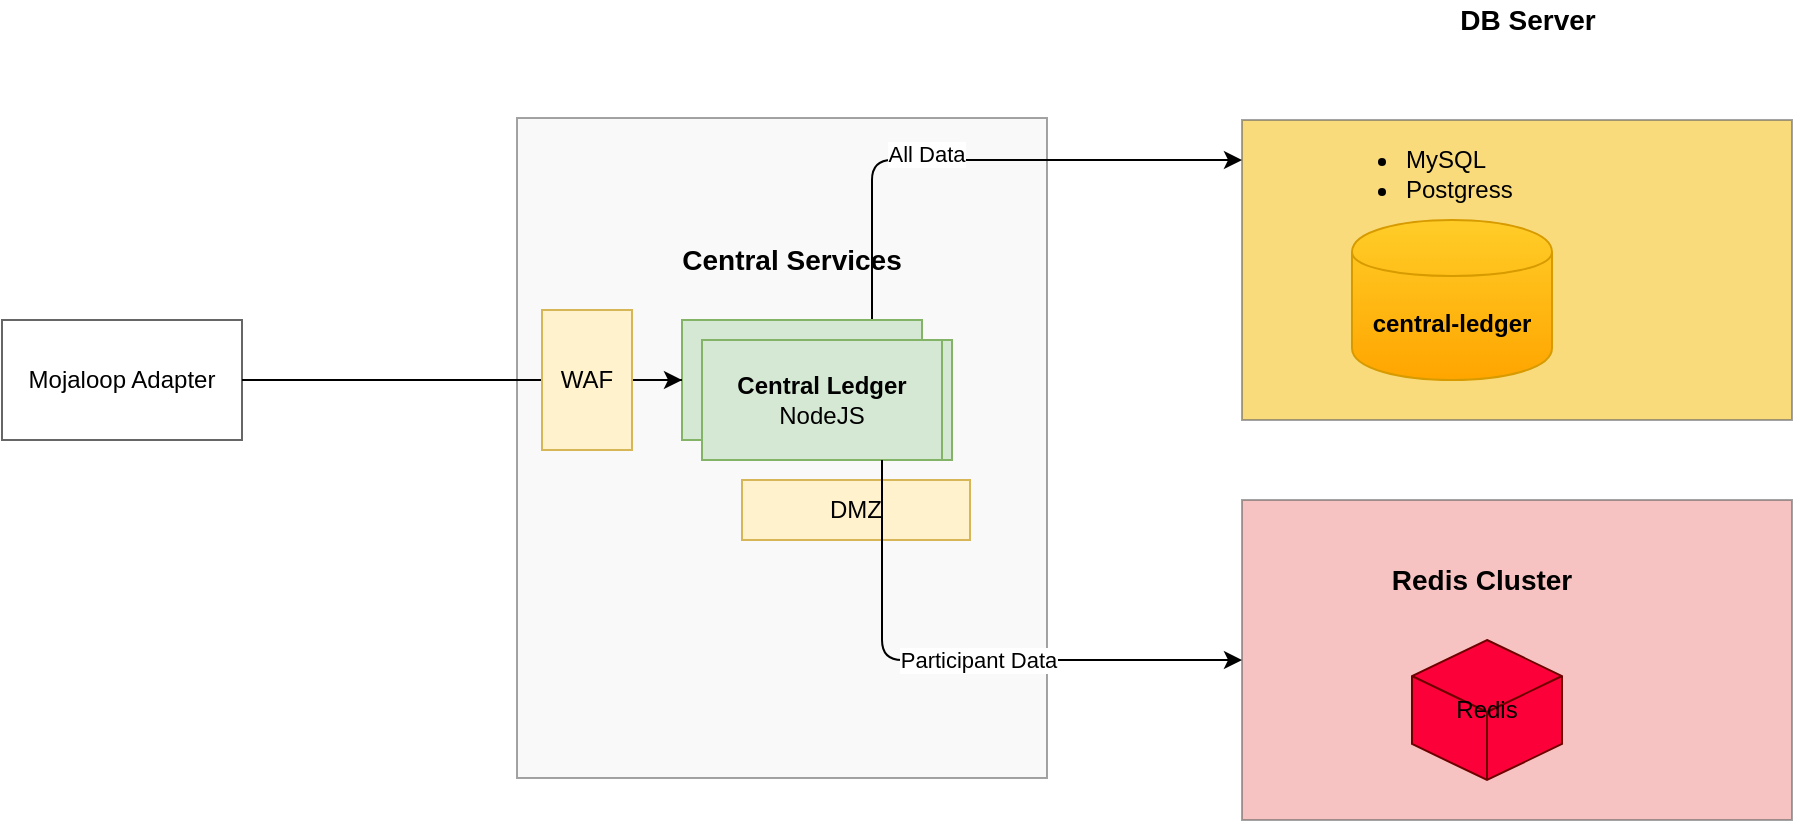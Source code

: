 <mxfile version="15.5.4" type="embed"><diagram id="xXD5DnYFGBBulUnZPJKQ" name="Page-1"><mxGraphModel dx="881" dy="611" grid="1" gridSize="10" guides="1" tooltips="1" connect="1" arrows="1" fold="1" page="1" pageScale="1" pageWidth="1169" pageHeight="827" math="0" shadow="0"><root><mxCell id="0"/><mxCell id="1" parent="0"/><mxCell id="qoHOIKUOJggppsxTAeiT-66" value="" style="rounded=0;whiteSpace=wrap;html=1;fillColor=#F5C425;strokeColor=#666666;fontColor=#333333;opacity=60;" parent="1" vertex="1"><mxGeometry x="790" y="250" width="275" height="150" as="geometry"/></mxCell><mxCell id="qoHOIKUOJggppsxTAeiT-63" value="" style="rounded=0;whiteSpace=wrap;html=1;fillColor=#f5f5f5;strokeColor=#666666;fontColor=#333333;opacity=60;" parent="1" vertex="1"><mxGeometry x="427.5" y="249" width="265" height="330" as="geometry"/></mxCell><mxCell id="qoHOIKUOJggppsxTAeiT-8" value="&lt;font color=&quot;#000000&quot;&gt;Fluid Core&lt;/font&gt;" style="rounded=0;whiteSpace=wrap;html=1;fillColor=#d5e8d4;strokeColor=#82b366;" parent="1" vertex="1"><mxGeometry x="525" y="360" width="120" height="60" as="geometry"/></mxCell><mxCell id="qoHOIKUOJggppsxTAeiT-10" value="&lt;b&gt;&lt;font color=&quot;#000000&quot;&gt;central-ledger&lt;/font&gt;&lt;/b&gt;" style="shape=cylinder;whiteSpace=wrap;html=1;boundedLbl=1;backgroundOutline=1;fillColor=#ffcd28;strokeColor=#d79b00;gradientColor=#ffa500;" parent="1" vertex="1"><mxGeometry x="845" y="300" width="100" height="80" as="geometry"/></mxCell><mxCell id="qoHOIKUOJggppsxTAeiT-21" style="edgeStyle=orthogonalEdgeStyle;rounded=1;orthogonalLoop=1;jettySize=auto;html=1;exitX=0.75;exitY=0;exitDx=0;exitDy=0;startArrow=classic;startFill=1;" parent="1" source="55" edge="1"><mxGeometry relative="1" as="geometry"><mxPoint x="790" y="270" as="targetPoint"/><Array as="points"><mxPoint x="605" y="360"/><mxPoint x="605" y="270"/></Array></mxGeometry></mxCell><mxCell id="46" value="All Data" style="edgeLabel;html=1;align=center;verticalAlign=middle;resizable=0;points=[];" parent="qoHOIKUOJggppsxTAeiT-21" vertex="1" connectable="0"><mxGeometry x="-0.132" y="3" relative="1" as="geometry"><mxPoint as="offset"/></mxGeometry></mxCell><mxCell id="qoHOIKUOJggppsxTAeiT-15" value="&lt;font color=&quot;#000000&quot;&gt;Fluid App&lt;br&gt;&lt;/font&gt;" style="rounded=0;whiteSpace=wrap;html=1;fillColor=#d5e8d4;strokeColor=#82b366;" parent="1" vertex="1"><mxGeometry x="510" y="350" width="120" height="60" as="geometry"/></mxCell><mxCell id="qoHOIKUOJggppsxTAeiT-28" style="edgeStyle=orthogonalEdgeStyle;rounded=0;orthogonalLoop=1;jettySize=auto;html=1;exitX=0.5;exitY=1;exitDx=0;exitDy=0;" parent="1" edge="1"><mxGeometry relative="1" as="geometry"><mxPoint x="629" y="410" as="sourcePoint"/><mxPoint x="629" y="410" as="targetPoint"/></mxGeometry></mxCell><mxCell id="qoHOIKUOJggppsxTAeiT-64" value="Central Services" style="text;html=1;strokeColor=none;fillColor=none;align=center;verticalAlign=middle;whiteSpace=wrap;rounded=0;opacity=60;fontSize=14;fontStyle=1" parent="1" vertex="1"><mxGeometry x="500" y="310" width="130" height="20" as="geometry"/></mxCell><mxCell id="qoHOIKUOJggppsxTAeiT-67" value="DB Server" style="text;html=1;strokeColor=none;fillColor=none;align=center;verticalAlign=middle;whiteSpace=wrap;rounded=0;opacity=60;fontSize=14;fontStyle=1" parent="1" vertex="1"><mxGeometry x="847.5" y="190" width="170" height="20" as="geometry"/></mxCell><mxCell id="10" value="" style="edgeStyle=orthogonalEdgeStyle;rounded=0;orthogonalLoop=1;jettySize=auto;html=1;entryX=0;entryY=0.5;entryDx=0;entryDy=0;startArrow=none;" parent="1" source="qoHOIKUOJggppsxTAeiT-68" target="qoHOIKUOJggppsxTAeiT-15" edge="1"><mxGeometry relative="1" as="geometry"/></mxCell><mxCell id="3" value="Mojaloop Adapter" style="rounded=0;whiteSpace=wrap;html=1;fontSize=12;opacity=60;" parent="1" vertex="1"><mxGeometry x="170" y="350" width="120" height="60" as="geometry"/></mxCell><mxCell id="43" value="&lt;div&gt;&lt;br&gt;&lt;/div&gt;&lt;ul&gt;&lt;li&gt;MySQL&lt;/li&gt;&lt;li&gt;Postgress&lt;/li&gt;&lt;/ul&gt;" style="text;strokeColor=none;fillColor=none;html=1;whiteSpace=wrap;verticalAlign=middle;overflow=hidden;" parent="1" vertex="1"><mxGeometry x="830" y="230" width="105" height="80" as="geometry"/></mxCell><mxCell id="53" value="" style="edgeStyle=orthogonalEdgeStyle;rounded=0;orthogonalLoop=1;jettySize=auto;html=1;entryX=0;entryY=0.5;entryDx=0;entryDy=0;endArrow=none;" parent="1" source="3" target="qoHOIKUOJggppsxTAeiT-15" edge="1"><mxGeometry relative="1" as="geometry"><mxPoint x="265" y="370" as="sourcePoint"/><mxPoint x="485" y="240" as="targetPoint"/></mxGeometry></mxCell><mxCell id="55" value="&lt;font color=&quot;#000000&quot;&gt;&lt;b&gt;Central Ledger&lt;br&gt;&lt;/b&gt;NodeJS&lt;br&gt;&lt;/font&gt;" style="rounded=0;whiteSpace=wrap;html=1;fillColor=#d5e8d4;strokeColor=#82b366;" parent="1" vertex="1"><mxGeometry x="520" y="360" width="120" height="60" as="geometry"/></mxCell><mxCell id="qoHOIKUOJggppsxTAeiT-68" value="&lt;font color=&quot;#000000&quot;&gt;WAF&lt;/font&gt;" style="rounded=0;whiteSpace=wrap;html=1;fillColor=#fff2cc;strokeColor=#d6b656;" parent="1" vertex="1"><mxGeometry x="440" y="345" width="45" height="70" as="geometry"/></mxCell><mxCell id="qoHOIKUOJggppsxTAeiT-34" value="&lt;font color=&quot;#000000&quot;&gt;DMZ&lt;/font&gt;" style="rounded=0;whiteSpace=wrap;html=1;fillColor=#fff2cc;strokeColor=#d6b656;" parent="1" vertex="1"><mxGeometry x="540" y="430" width="114" height="30" as="geometry"/></mxCell><mxCell id="70" value="" style="rounded=0;whiteSpace=wrap;html=1;fillColor=#F19C99;strokeColor=#666666;fontColor=#333333;opacity=60;" parent="1" vertex="1"><mxGeometry x="790" y="440" width="275" height="160" as="geometry"/></mxCell><mxCell id="71" value="Redis Cluster" style="text;html=1;strokeColor=none;fillColor=none;align=center;verticalAlign=middle;whiteSpace=wrap;rounded=0;opacity=60;fontSize=14;fontStyle=1" parent="1" vertex="1"><mxGeometry x="845" y="470" width="130" height="20" as="geometry"/></mxCell><mxCell id="72" value="&lt;font color=&quot;#000000&quot;&gt;Redis&lt;br&gt;&lt;/font&gt;" style="whiteSpace=wrap;html=1;shape=mxgraph.basic.isocube;isoAngle=15;fillColor=#FC003A;strokeColor=#6F0000;fontColor=#ffffff;" parent="1" vertex="1"><mxGeometry x="875" y="510" width="75" height="70" as="geometry"/></mxCell><mxCell id="74" value="" style="endArrow=classic;html=1;exitX=0.75;exitY=1;exitDx=0;exitDy=0;entryX=0;entryY=0.5;entryDx=0;entryDy=0;rounded=1;" parent="1" source="55" target="70" edge="1"><mxGeometry relative="1" as="geometry"><mxPoint x="530" y="540" as="sourcePoint"/><mxPoint x="800" y="580" as="targetPoint"/><Array as="points"><mxPoint x="610" y="520"/></Array></mxGeometry></mxCell><mxCell id="75" value="Participant Data" style="edgeLabel;resizable=0;html=1;align=center;verticalAlign=middle;rotation=0;" parent="74" connectable="0" vertex="1"><mxGeometry relative="1" as="geometry"><mxPoint x="8" as="offset"/></mxGeometry></mxCell></root></mxGraphModel></diagram></mxfile>